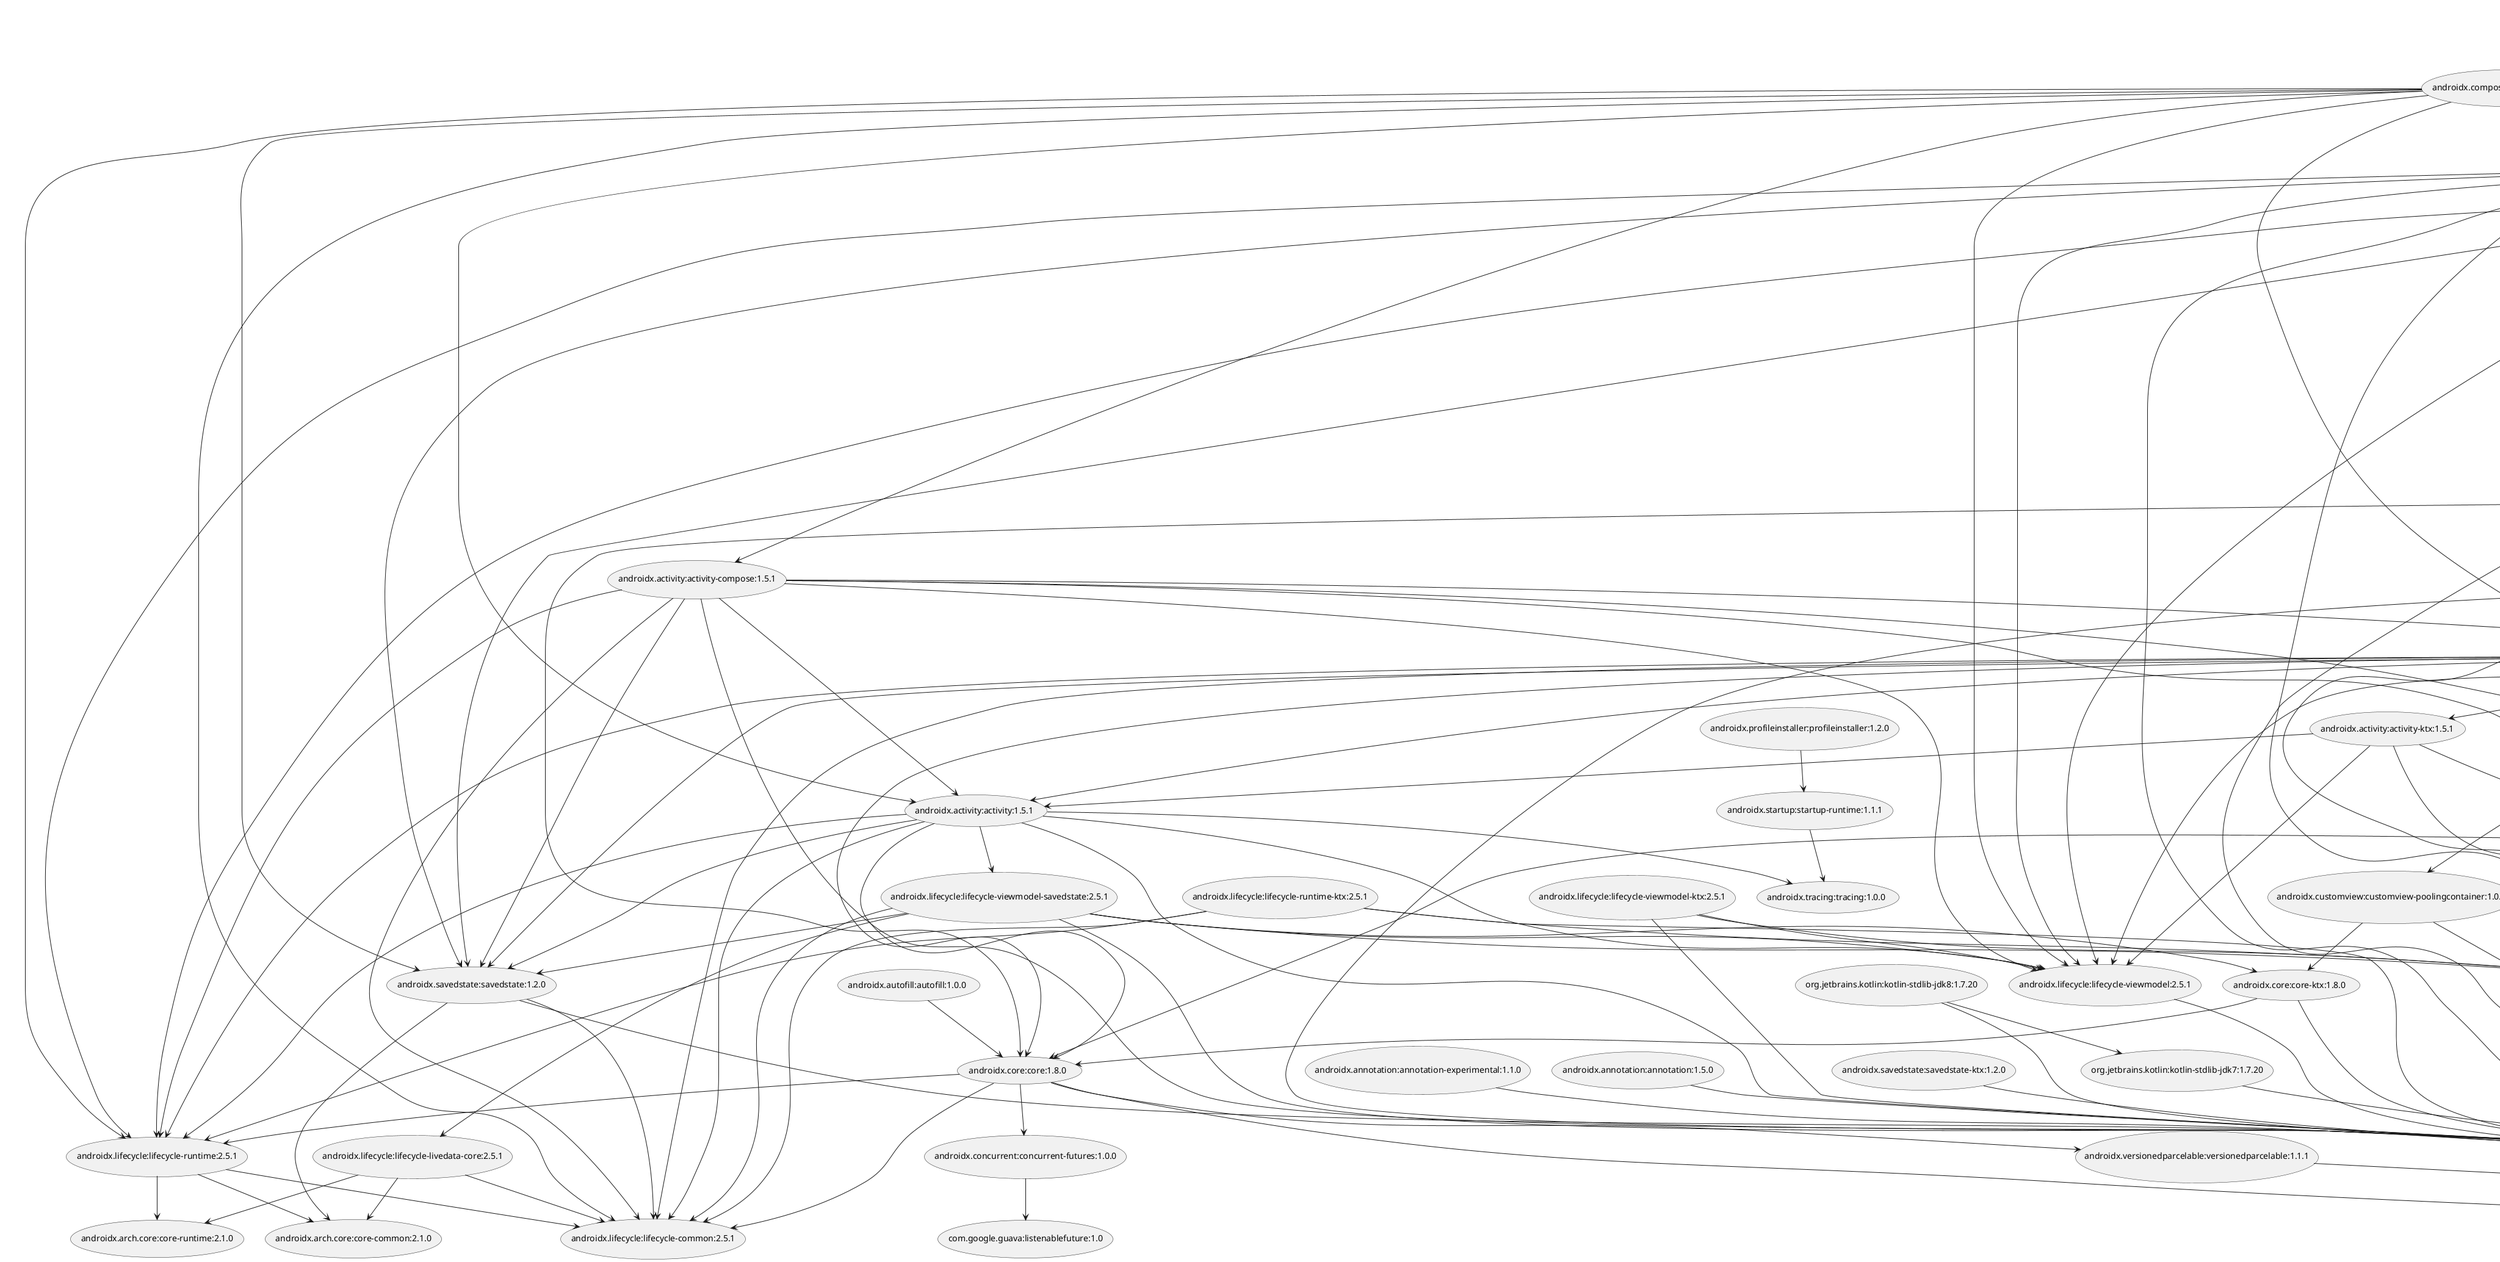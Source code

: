 @startuml
(androidx.compose.material:material-icons-core:1.3.0) --> (org.jetbrains.kotlin:kotlin-stdlib:1.7.20)
(androidx.compose.material:material-icons-core:1.3.0) --> (androidx.compose.ui:ui-unit:1.3.0)
(androidx.compose.material:material-icons-core:1.3.0) --> (androidx.compose.ui:ui:1.3.0)
(androidx.compose.material:material-icons-core:1.3.0) --> (androidx.compose.ui:ui-graphics:1.3.0)
(androidx.lifecycle:lifecycle-runtime:2.5.1) --> (androidx.lifecycle:lifecycle-common:2.5.1)
(androidx.lifecycle:lifecycle-runtime:2.5.1) --> (androidx.arch.core:core-common:2.1.0)
(androidx.lifecycle:lifecycle-runtime:2.5.1) --> (androidx.arch.core:core-runtime:2.1.0)
(androidx.compose.material:material-ripple:1.3.0) --> (org.jetbrains.kotlin:kotlin-stdlib:1.7.20)
(androidx.compose.material:material-ripple:1.3.0) --> (androidx.compose.runtime:runtime:1.3.0)
(androidx.compose.material:material-ripple:1.3.0) --> (androidx.compose.ui:ui-geometry:1.3.0)
(androidx.compose.material:material-ripple:1.3.0) --> (androidx.compose.ui:ui-graphics:1.3.0)
(androidx.compose.material:material-ripple:1.3.0) --> (androidx.compose.ui:ui-unit:1.3.0)
(androidx.compose.material:material-ripple:1.3.0) --> (androidx.compose.foundation:foundation:1.3.0)
(androidx.compose.material:material-ripple:1.3.0) --> (org.jetbrains.kotlinx:kotlinx-coroutines-core-jvm:1.6.4)
(androidx.compose.material:material-ripple:1.3.0) --> (androidx.compose.ui:ui:1.3.0)
(androidx.compose.material:material-ripple:1.3.0) --> (androidx.compose.animation:animation-core:1.3.0)
(androidx.compose.material:material-ripple:1.3.0) --> (androidx.compose.ui:ui-util:1.3.0)
(androidx.versionedparcelable:versionedparcelable:1.1.1) --> (androidx.collection:collection:1.0.0)
(androidx.compose.animation:animation:1.3.0) --> (org.jetbrains.kotlin:kotlin-stdlib:1.7.20)
(androidx.compose.animation:animation:1.3.0) --> (androidx.compose.runtime:runtime:1.3.0)
(androidx.compose.animation:animation:1.3.0) --> (androidx.compose.animation:animation-core:1.3.0)
(androidx.compose.animation:animation:1.3.0) --> (androidx.compose.ui:ui:1.3.0)
(androidx.compose.animation:animation:1.3.0) --> (androidx.compose.ui:ui-unit:1.3.0)
(androidx.compose.animation:animation:1.3.0) --> (org.jetbrains.kotlinx:kotlinx-coroutines-core-jvm:1.6.4)
(androidx.compose.animation:animation:1.3.0) --> (androidx.compose.foundation:foundation-layout:1.3.0)
(androidx.compose.animation:animation:1.3.0) --> (androidx.compose.ui:ui-graphics:1.3.0)
(androidx.compose.ui:ui-tooling-preview:1.3.0) --> (org.jetbrains.kotlin:kotlin-stdlib:1.7.20)
(org.jetbrains.kotlinx:kotlinx-coroutines-android:1.6.4) --> (org.jetbrains.kotlin:kotlin-stdlib:1.7.20)
(org.jetbrains.kotlinx:kotlinx-coroutines-android:1.6.4) --> (org.jetbrains.kotlinx:kotlinx-coroutines-core-jvm:1.6.4)
(androidx.compose.runtime:runtime:1.3.0) --> (org.jetbrains.kotlin:kotlin-stdlib:1.7.20)
(androidx.compose.runtime:runtime:1.3.0) --> (org.jetbrains.kotlinx:kotlinx-coroutines-core-jvm:1.6.4)
(org.jetbrains.kotlinx:kotlinx-coroutines-core-jvm:1.6.4) --> (org.jetbrains.kotlin:kotlin-stdlib:1.7.20)
(androidx.lifecycle:lifecycle-livedata-core:2.5.1) --> (androidx.lifecycle:lifecycle-common:2.5.1)
(androidx.lifecycle:lifecycle-livedata-core:2.5.1) --> (androidx.arch.core:core-common:2.1.0)
(androidx.lifecycle:lifecycle-livedata-core:2.5.1) --> (androidx.arch.core:core-runtime:2.1.0)
(androidx.lifecycle:lifecycle-viewmodel-savedstate:2.5.1) --> (org.jetbrains.kotlin:kotlin-stdlib:1.7.20)
(androidx.lifecycle:lifecycle-viewmodel-savedstate:2.5.1) --> (androidx.lifecycle:lifecycle-livedata-core:2.5.1)
(androidx.lifecycle:lifecycle-viewmodel-savedstate:2.5.1) --> (org.jetbrains.kotlinx:kotlinx-coroutines-core-jvm:1.6.4)
(androidx.lifecycle:lifecycle-viewmodel-savedstate:2.5.1) --> (androidx.savedstate:savedstate:1.2.0)
(androidx.lifecycle:lifecycle-viewmodel-savedstate:2.5.1) --> (androidx.core:core-ktx:1.8.0)
(androidx.lifecycle:lifecycle-viewmodel-savedstate:2.5.1) --> (androidx.lifecycle:lifecycle-common:2.5.1)
(androidx.lifecycle:lifecycle-viewmodel-savedstate:2.5.1) --> (androidx.lifecycle:lifecycle-viewmodel:2.5.1)
(androidx.compose.ui:ui-tooling:1.3.0) --> (org.jetbrains.kotlin:kotlin-stdlib:1.7.20)
(androidx.compose.ui:ui-tooling:1.3.0) --> (androidx.compose.ui:ui:1.3.0)
(androidx.compose.ui:ui-tooling:1.3.0) --> (androidx.compose.runtime:runtime:1.3.0)
(androidx.compose.ui:ui-tooling:1.3.0) --> (androidx.compose.material:material:1.3.0)
(androidx.compose.ui:ui-tooling:1.3.0) --> (androidx.compose.ui:ui-tooling-data:1.3.0)
(androidx.compose.ui:ui-tooling:1.3.0) --> (androidx.activity:activity:1.5.1)
(androidx.compose.ui:ui-tooling:1.3.0) --> (androidx.savedstate:savedstate:1.2.0)
(androidx.compose.ui:ui-tooling:1.3.0) --> (androidx.lifecycle:lifecycle-runtime:2.5.1)
(androidx.compose.ui:ui-tooling:1.3.0) --> (androidx.lifecycle:lifecycle-common:2.5.1)
(androidx.compose.ui:ui-tooling:1.3.0) --> (androidx.lifecycle:lifecycle-viewmodel:2.5.1)
(androidx.compose.ui:ui-tooling:1.3.0) --> (androidx.compose.ui:ui-graphics:1.3.0)
(androidx.compose.ui:ui-tooling:1.3.0) --> (androidx.compose.ui:ui-unit:1.3.0)
(androidx.compose.ui:ui-tooling:1.3.0) --> (androidx.compose.ui:ui-text:1.3.0)
(androidx.compose.ui:ui-tooling:1.3.0) --> (androidx.activity:activity-compose:1.5.1)
(androidx.compose.ui:ui-tooling:1.3.0) --> (androidx.compose.ui:ui-tooling-preview:1.3.0)
(androidx.compose.ui:ui-tooling:1.3.0) --> (androidx.compose.animation:animation-core:1.3.0)
(androidx.core:core:1.8.0) --> (androidx.lifecycle:lifecycle-common:2.5.1)
(androidx.core:core:1.8.0) --> (androidx.collection:collection:1.0.0)
(androidx.core:core:1.8.0) --> (androidx.lifecycle:lifecycle-runtime:2.5.1)
(androidx.core:core:1.8.0) --> (androidx.versionedparcelable:versionedparcelable:1.1.1)
(androidx.core:core:1.8.0) --> (androidx.concurrent:concurrent-futures:1.0.0)
(androidx.annotation:annotation-experimental:1.1.0) --> (org.jetbrains.kotlin:kotlin-stdlib:1.7.20)
(androidx.activity:activity-ktx:1.5.1) --> (org.jetbrains.kotlin:kotlin-stdlib:1.7.20)
(androidx.activity:activity-ktx:1.5.1) --> (androidx.activity:activity:1.5.1)
(androidx.activity:activity-ktx:1.5.1) --> (androidx.lifecycle:lifecycle-viewmodel:2.5.1)
(androidx.activity:activity-ktx:1.5.1) --> (org.jetbrains.kotlinx:kotlinx-coroutines-core-jvm:1.6.4)
(androidx.core:core-ktx:1.8.0) --> (org.jetbrains.kotlin:kotlin-stdlib:1.7.20)
(androidx.core:core-ktx:1.8.0) --> (androidx.core:core:1.8.0)
(androidx.activity:activity:1.5.1) --> (androidx.lifecycle:lifecycle-common:2.5.1)
(androidx.activity:activity:1.5.1) --> (org.jetbrains.kotlin:kotlin-stdlib:1.7.20)
(androidx.activity:activity:1.5.1) --> (androidx.lifecycle:lifecycle-runtime:2.5.1)
(androidx.activity:activity:1.5.1) --> (androidx.core:core:1.8.0)
(androidx.activity:activity:1.5.1) --> (androidx.lifecycle:lifecycle-viewmodel:2.5.1)
(androidx.activity:activity:1.5.1) --> (androidx.savedstate:savedstate:1.2.0)
(androidx.activity:activity:1.5.1) --> (androidx.lifecycle:lifecycle-viewmodel-savedstate:2.5.1)
(androidx.activity:activity:1.5.1) --> (androidx.tracing:tracing:1.0.0)
(androidx.annotation:annotation:1.5.0) --> (org.jetbrains.kotlin:kotlin-stdlib:1.7.20)
(androidx.savedstate:savedstate:1.2.0) --> (org.jetbrains.kotlin:kotlin-stdlib:1.7.20)
(androidx.savedstate:savedstate:1.2.0) --> (androidx.lifecycle:lifecycle-common:2.5.1)
(androidx.savedstate:savedstate:1.2.0) --> (androidx.arch.core:core-common:2.1.0)
(androidx.compose.foundation:foundation-layout:1.3.0) --> (org.jetbrains.kotlin:kotlin-stdlib:1.7.20)
(androidx.compose.foundation:foundation-layout:1.3.0) --> (androidx.compose.ui:ui:1.3.0)
(androidx.compose.foundation:foundation-layout:1.3.0) --> (androidx.compose.ui:ui-unit:1.3.0)
(androidx.compose.foundation:foundation-layout:1.3.0) --> (androidx.compose.runtime:runtime:1.3.0)
(androidx.compose.foundation:foundation-layout:1.3.0) --> (androidx.core:core:1.8.0)
(androidx.compose.foundation:foundation-layout:1.3.0) --> (androidx.compose.ui:ui-geometry:1.3.0)
(androidx.compose.foundation:foundation-layout:1.3.0) --> (androidx.compose.animation:animation-core:1.3.0)
(androidx.compose.foundation:foundation-layout:1.3.0) --> (org.jetbrains.kotlinx:kotlinx-coroutines-core-jvm:1.6.4)
(androidx.compose.ui:ui-unit:1.3.0) --> (org.jetbrains.kotlin:kotlin-stdlib:1.7.20)
(androidx.compose.ui:ui-unit:1.3.0) --> (androidx.compose.ui:ui-geometry:1.3.0)
(androidx.compose.ui:ui-unit:1.3.0) --> (androidx.compose.ui:ui-util:1.3.0)
(com.squareup.okhttp:okhttp:2.7.5) --> (com.squareup.okio:okio:1.6.0)
(org.jetbrains.kotlin:kotlin-stdlib-jdk7:1.7.20) --> (org.jetbrains.kotlin:kotlin-stdlib:1.7.20)
(androidx.startup:startup-runtime:1.1.1) --> (androidx.tracing:tracing:1.0.0)
(androidx.compose.ui:ui-util:1.3.0) --> (org.jetbrains.kotlin:kotlin-stdlib:1.7.20)
(androidx.concurrent:concurrent-futures:1.0.0) --> (com.google.guava:listenablefuture:1.0)
(androidx.lifecycle:lifecycle-runtime-ktx:2.5.1) --> (org.jetbrains.kotlin:kotlin-stdlib:1.7.20)
(androidx.lifecycle:lifecycle-runtime-ktx:2.5.1) --> (org.jetbrains.kotlinx:kotlinx-coroutines-core-jvm:1.6.4)
(androidx.lifecycle:lifecycle-runtime-ktx:2.5.1) --> (androidx.lifecycle:lifecycle-common:2.5.1)
(androidx.lifecycle:lifecycle-runtime-ktx:2.5.1) --> (androidx.lifecycle:lifecycle-runtime:2.5.1)
(androidx.autofill:autofill:1.0.0) --> (androidx.core:core:1.8.0)
(androidx.lifecycle:lifecycle-viewmodel:2.5.1) --> (org.jetbrains.kotlin:kotlin-stdlib:1.7.20)
(androidx.compose.material3:material3:1.0.0) --> (org.jetbrains.kotlin:kotlin-stdlib:1.7.20)
(androidx.compose.material3:material3:1.0.0) --> (androidx.compose.runtime:runtime:1.3.0)
(androidx.compose.material3:material3:1.0.0) --> (androidx.compose.foundation:foundation-layout:1.3.0)
(androidx.compose.material3:material3:1.0.0) --> (androidx.compose.ui:ui:1.3.0)
(androidx.compose.material3:material3:1.0.0) --> (androidx.compose.ui:ui-graphics:1.3.0)
(androidx.compose.material3:material3:1.0.0) --> (androidx.compose.ui:ui-unit:1.3.0)
(androidx.compose.material3:material3:1.0.0) --> (androidx.compose.animation:animation-core:1.3.0)
(androidx.compose.material3:material3:1.0.0) --> (androidx.compose.foundation:foundation:1.3.0)
(androidx.compose.material3:material3:1.0.0) --> (androidx.compose.ui:ui-text:1.3.0)
(androidx.compose.material3:material3:1.0.0) --> (androidx.compose.runtime:runtime-saveable:1.3.0)
(androidx.compose.material3:material3:1.0.0) --> (androidx.compose.animation:animation:1.3.0)
(androidx.compose.material3:material3:1.0.0) --> (org.jetbrains.kotlinx:kotlinx-coroutines-core-jvm:1.6.4)
(androidx.compose.material3:material3:1.0.0) --> (androidx.compose.ui:ui-geometry:1.3.0)
(androidx.compose.material3:material3:1.0.0) --> (androidx.compose.material:material-ripple:1.3.0)
(androidx.compose.material3:material3:1.0.0) --> (androidx.compose.ui:ui-util:1.3.0)
(androidx.compose.material3:material3:1.0.0) --> (androidx.compose.material:material-icons-core:1.3.0)
(androidx.compose.material3:material3:1.0.0) --> (androidx.lifecycle:lifecycle-runtime:2.5.1)
(androidx.compose.material3:material3:1.0.0) --> (androidx.lifecycle:lifecycle-viewmodel:2.5.1)
(androidx.compose.material3:material3:1.0.0) --> (androidx.savedstate:savedstate:1.2.0)
(androidx.compose.runtime:runtime-saveable:1.3.0) --> (org.jetbrains.kotlin:kotlin-stdlib:1.7.20)
(androidx.compose.runtime:runtime-saveable:1.3.0) --> (androidx.compose.runtime:runtime:1.3.0)
(androidx.customview:customview-poolingcontainer:1.0.0) --> (org.jetbrains.kotlin:kotlin-stdlib:1.7.20)
(androidx.customview:customview-poolingcontainer:1.0.0) --> (androidx.core:core-ktx:1.8.0)
(androidx.activity:activity-compose:1.5.1) --> (org.jetbrains.kotlin:kotlin-stdlib:1.7.20)
(androidx.activity:activity-compose:1.5.1) --> (androidx.activity:activity:1.5.1)
(androidx.activity:activity-compose:1.5.1) --> (androidx.compose.runtime:runtime:1.3.0)
(androidx.activity:activity-compose:1.5.1) --> (androidx.compose.runtime:runtime-saveable:1.3.0)
(androidx.activity:activity-compose:1.5.1) --> (androidx.lifecycle:lifecycle-common:2.5.1)
(androidx.activity:activity-compose:1.5.1) --> (androidx.compose.ui:ui:1.3.0)
(androidx.activity:activity-compose:1.5.1) --> (androidx.lifecycle:lifecycle-runtime:2.5.1)
(androidx.activity:activity-compose:1.5.1) --> (androidx.lifecycle:lifecycle-viewmodel:2.5.1)
(androidx.activity:activity-compose:1.5.1) --> (androidx.savedstate:savedstate:1.2.0)
(androidx.profileinstaller:profileinstaller:1.2.0) --> (androidx.startup:startup-runtime:1.1.1)
(androidx.compose.ui:ui:1.3.0) --> (org.jetbrains.kotlin:kotlin-stdlib:1.7.20)
(androidx.compose.ui:ui:1.3.0) --> (androidx.compose.ui:ui-unit:1.3.0)
(androidx.compose.ui:ui:1.3.0) --> (androidx.compose.runtime:runtime:1.3.0)
(androidx.compose.ui:ui:1.3.0) --> (androidx.compose.ui:ui-graphics:1.3.0)
(androidx.compose.ui:ui:1.3.0) --> (androidx.compose.ui:ui-geometry:1.3.0)
(androidx.compose.ui:ui:1.3.0) --> (androidx.core:core:1.8.0)
(androidx.compose.ui:ui:1.3.0) --> (org.jetbrains.kotlinx:kotlinx-coroutines-core-jvm:1.6.4)
(androidx.compose.ui:ui:1.3.0) --> (androidx.compose.ui:ui-util:1.3.0)
(androidx.compose.ui:ui:1.3.0) --> (androidx.compose.ui:ui-text:1.3.0)
(androidx.compose.ui:ui:1.3.0) --> (androidx.lifecycle:lifecycle-common:2.5.1)
(androidx.compose.ui:ui:1.3.0) --> (androidx.savedstate:savedstate:1.2.0)
(androidx.compose.ui:ui:1.3.0) --> (androidx.lifecycle:lifecycle-runtime:2.5.1)
(androidx.compose.ui:ui:1.3.0) --> (androidx.collection:collection:1.0.0)
(androidx.compose.ui:ui:1.3.0) --> (androidx.compose.runtime:runtime-saveable:1.3.0)
(androidx.compose.ui:ui:1.3.0) --> (androidx.customview:customview-poolingcontainer:1.0.0)
(androidx.compose.ui:ui:1.3.0) --> (org.jetbrains.kotlinx:kotlinx-coroutines-android:1.6.4)
(androidx.compose.ui:ui:1.3.0) --> (androidx.activity:activity:1.5.1)
(androidx.compose.ui:ui:1.3.0) --> (androidx.lifecycle:lifecycle-viewmodel:2.5.1)
(androidx.compose.ui:ui:1.3.0) --> (androidx.activity:activity-ktx:1.5.1)
(androidx.compose.ui:ui-geometry:1.3.0) --> (org.jetbrains.kotlin:kotlin-stdlib:1.7.20)
(androidx.compose.ui:ui-geometry:1.3.0) --> (androidx.compose.ui:ui-util:1.3.0)
(androidx.savedstate:savedstate-ktx:1.2.0) --> (org.jetbrains.kotlin:kotlin-stdlib:1.7.20)
(androidx.compose.ui:ui-text:1.3.0) --> (org.jetbrains.kotlin:kotlin-stdlib:1.7.20)
(androidx.compose.ui:ui-text:1.3.0) --> (androidx.compose.ui:ui-unit:1.3.0)
(androidx.compose.ui:ui-text:1.3.0) --> (androidx.compose.ui:ui-geometry:1.3.0)
(androidx.compose.ui:ui-text:1.3.0) --> (androidx.compose.ui:ui-graphics:1.3.0)
(androidx.compose.ui:ui-text:1.3.0) --> (androidx.compose.runtime:runtime:1.3.0)
(androidx.compose.ui:ui-text:1.3.0) --> (androidx.compose.runtime:runtime-saveable:1.3.0)
(androidx.compose.ui:ui-text:1.3.0) --> (androidx.core:core:1.8.0)
(androidx.compose.ui:ui-text:1.3.0) --> (org.jetbrains.kotlinx:kotlinx-coroutines-core-jvm:1.6.4)
(androidx.compose.ui:ui-text:1.3.0) --> (androidx.compose.ui:ui-util:1.3.0)
(androidx.compose.ui:ui-text:1.3.0) --> (androidx.collection:collection:1.0.0)
(androidx.compose.ui:ui-graphics:1.3.0) --> (org.jetbrains.kotlin:kotlin-stdlib:1.7.20)
(androidx.compose.ui:ui-graphics:1.3.0) --> (androidx.compose.ui:ui-geometry:1.3.0)
(androidx.compose.ui:ui-graphics:1.3.0) --> (androidx.compose.ui:ui-unit:1.3.0)
(androidx.compose.ui:ui-graphics:1.3.0) --> (androidx.compose.ui:ui-util:1.3.0)
(androidx.compose.foundation:foundation:1.3.0) --> (org.jetbrains.kotlin:kotlin-stdlib:1.7.20)
(androidx.compose.foundation:foundation:1.3.0) --> (androidx.compose.ui:ui:1.3.0)
(androidx.compose.foundation:foundation:1.3.0) --> (androidx.compose.ui:ui-geometry:1.3.0)
(androidx.compose.foundation:foundation:1.3.0) --> (androidx.compose.ui:ui-unit:1.3.0)
(androidx.compose.foundation:foundation:1.3.0) --> (androidx.compose.runtime:runtime:1.3.0)
(androidx.compose.foundation:foundation:1.3.0) --> (androidx.compose.ui:ui-graphics:1.3.0)
(androidx.compose.foundation:foundation:1.3.0) --> (androidx.compose.foundation:foundation-layout:1.3.0)
(androidx.compose.foundation:foundation:1.3.0) --> (org.jetbrains.kotlinx:kotlinx-coroutines-core-jvm:1.6.4)
(androidx.compose.foundation:foundation:1.3.0) --> (androidx.compose.runtime:runtime-saveable:1.3.0)
(androidx.compose.foundation:foundation:1.3.0) --> (androidx.compose.animation:animation-core:1.3.0)
(androidx.compose.foundation:foundation:1.3.0) --> (androidx.compose.animation:animation:1.3.0)
(androidx.compose.foundation:foundation:1.3.0) --> (androidx.compose.ui:ui-text:1.3.0)
(androidx.compose.material:material:1.3.0) --> (org.jetbrains.kotlin:kotlin-stdlib:1.7.20)
(androidx.compose.material:material:1.3.0) --> (androidx.compose.ui:ui:1.3.0)
(androidx.compose.material:material:1.3.0) --> (androidx.compose.ui:ui-unit:1.3.0)
(androidx.compose.material:material:1.3.0) --> (androidx.compose.foundation:foundation-layout:1.3.0)
(androidx.compose.material:material:1.3.0) --> (androidx.compose.runtime:runtime:1.3.0)
(androidx.compose.material:material:1.3.0) --> (androidx.compose.ui:ui-graphics:1.3.0)
(androidx.compose.material:material:1.3.0) --> (androidx.compose.animation:animation-core:1.3.0)
(androidx.compose.material:material:1.3.0) --> (androidx.compose.foundation:foundation:1.3.0)
(androidx.compose.material:material:1.3.0) --> (org.jetbrains.kotlinx:kotlinx-coroutines-core-jvm:1.6.4)
(androidx.compose.material:material:1.3.0) --> (androidx.compose.ui:ui-geometry:1.3.0)
(androidx.compose.material:material:1.3.0) --> (androidx.compose.runtime:runtime-saveable:1.3.0)
(androidx.compose.material:material:1.3.0) --> (androidx.compose.ui:ui-text:1.3.0)
(androidx.compose.material:material:1.3.0) --> (androidx.compose.material:material-ripple:1.3.0)
(androidx.compose.material:material:1.3.0) --> (androidx.compose.ui:ui-util:1.3.0)
(androidx.compose.material:material:1.3.0) --> (androidx.compose.animation:animation:1.3.0)
(androidx.compose.material:material:1.3.0) --> (androidx.compose.material:material-icons-core:1.3.0)
(androidx.compose.material:material:1.3.0) --> (androidx.lifecycle:lifecycle-runtime:2.5.1)
(androidx.compose.material:material:1.3.0) --> (androidx.lifecycle:lifecycle-viewmodel:2.5.1)
(androidx.compose.material:material:1.3.0) --> (androidx.savedstate:savedstate:1.2.0)
(androidx.compose.animation:animation-core:1.3.0) --> (org.jetbrains.kotlin:kotlin-stdlib:1.7.20)
(androidx.compose.animation:animation-core:1.3.0) --> (androidx.compose.runtime:runtime:1.3.0)
(androidx.compose.animation:animation-core:1.3.0) --> (org.jetbrains.kotlinx:kotlinx-coroutines-core-jvm:1.6.4)
(androidx.compose.animation:animation-core:1.3.0) --> (androidx.compose.ui:ui-unit:1.3.0)
(androidx.compose.animation:animation-core:1.3.0) --> (androidx.compose.ui:ui-geometry:1.3.0)
(androidx.compose.animation:animation-core:1.3.0) --> (androidx.compose.ui:ui:1.3.0)
(androidx.compose.ui:ui-tooling-data:1.3.0) --> (org.jetbrains.kotlin:kotlin-stdlib:1.7.20)
(androidx.compose.ui:ui-tooling-data:1.3.0) --> (androidx.compose.ui:ui-unit:1.3.0)
(androidx.compose.ui:ui-tooling-data:1.3.0) --> (androidx.compose.runtime:runtime:1.3.0)
(androidx.compose.ui:ui-tooling-data:1.3.0) --> (androidx.compose.ui:ui:1.3.0)
(androidx.compose.ui:ui-tooling-data:1.3.0) --> (androidx.compose.ui:ui-geometry:1.3.0)
(androidx.lifecycle:lifecycle-viewmodel-ktx:2.5.1) --> (org.jetbrains.kotlinx:kotlinx-coroutines-core-jvm:1.6.4)
(androidx.lifecycle:lifecycle-viewmodel-ktx:2.5.1) --> (org.jetbrains.kotlin:kotlin-stdlib:1.7.20)
(androidx.lifecycle:lifecycle-viewmodel-ktx:2.5.1) --> (androidx.lifecycle:lifecycle-viewmodel:2.5.1)
(org.jetbrains.kotlin:kotlin-stdlib-jdk8:1.7.20) --> (org.jetbrains.kotlin:kotlin-stdlib:1.7.20)
(org.jetbrains.kotlin:kotlin-stdlib-jdk8:1.7.20) --> (org.jetbrains.kotlin:kotlin-stdlib-jdk7:1.7.20)
@enduml
